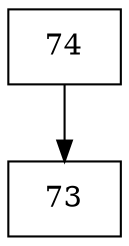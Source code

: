digraph G {
  node [shape=record];
  node0 [label="{74}"];
  node0 -> node1;
  node1 [label="{73}"];
}

